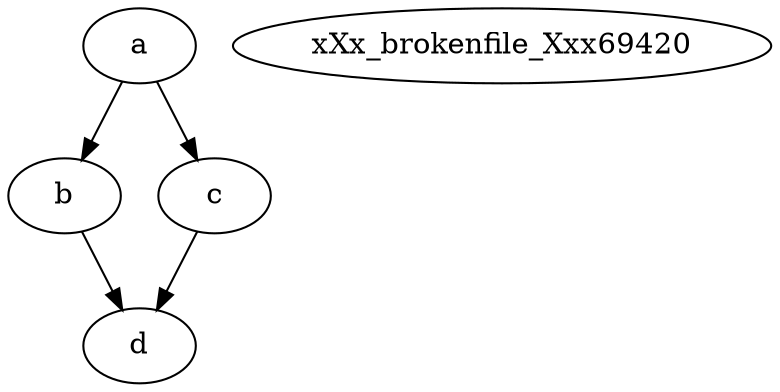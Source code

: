 digraph "example" {

a [Weight=2];
b [Weight=3];

xXx_brokenfile_Xxx69420

a -> b [Weight=1];
c [Weight=3];
a -> c [Weight=2];
d [Weight=2];
b -> d [Weight=2];
c -> d [Weight=1];
}